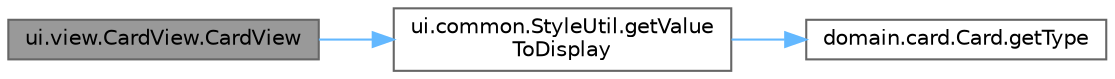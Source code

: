 digraph "ui.view.CardView.CardView"
{
 // LATEX_PDF_SIZE
  bgcolor="transparent";
  edge [fontname=Helvetica,fontsize=10,labelfontname=Helvetica,labelfontsize=10];
  node [fontname=Helvetica,fontsize=10,shape=box,height=0.2,width=0.4];
  rankdir="LR";
  Node1 [id="Node000001",label="ui.view.CardView.CardView",height=0.2,width=0.4,color="gray40", fillcolor="grey60", style="filled", fontcolor="black",tooltip=" "];
  Node1 -> Node2 [id="edge1_Node000001_Node000002",color="steelblue1",style="solid",tooltip=" "];
  Node2 [id="Node000002",label="ui.common.StyleUtil.getValue\lToDisplay",height=0.2,width=0.4,color="grey40", fillcolor="white", style="filled",URL="$classui_1_1common_1_1_style_util.html#a46d0bf44cfee2ad91dd89e2679ec39b4",tooltip=" "];
  Node2 -> Node3 [id="edge2_Node000002_Node000003",color="steelblue1",style="solid",tooltip=" "];
  Node3 [id="Node000003",label="domain.card.Card.getType",height=0.2,width=0.4,color="grey40", fillcolor="white", style="filled",URL="$interfacedomain_1_1card_1_1_card.html#a13fbe446e7b4a468de148cab2c4939f7",tooltip=" "];
}
